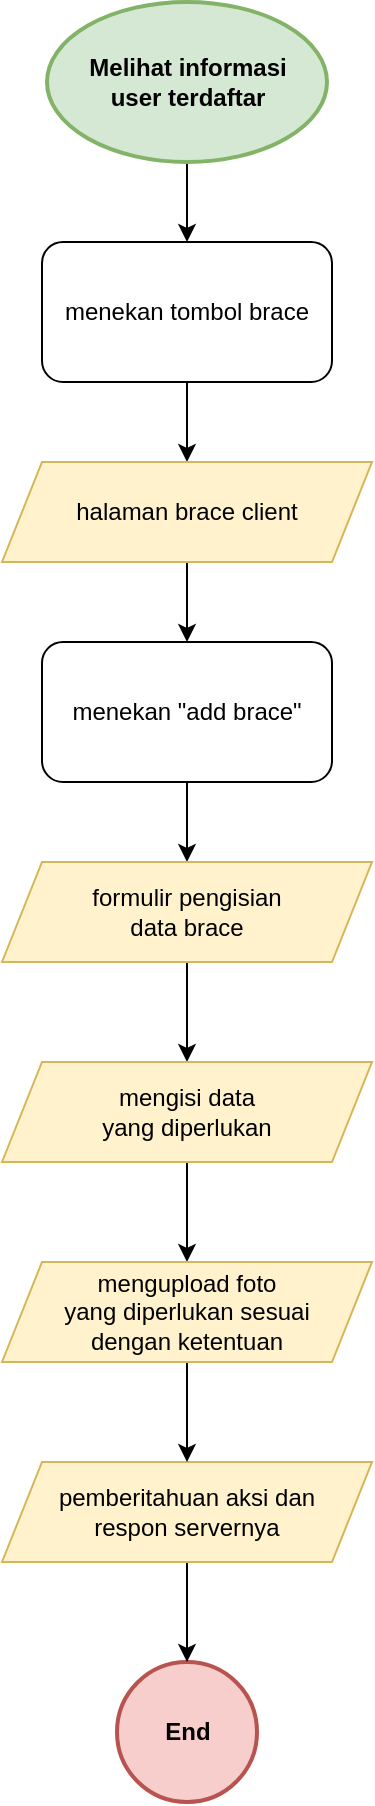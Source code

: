 <mxfile version="20.8.16" type="device"><diagram name="Page-1" id="7NhaHq6xRX-SVBh43bq5"><mxGraphModel dx="1272" dy="969" grid="1" gridSize="10" guides="1" tooltips="1" connect="1" arrows="1" fold="1" page="1" pageScale="1" pageWidth="850" pageHeight="1100" math="0" shadow="0"><root><mxCell id="0"/><mxCell id="1" parent="0"/><mxCell id="wVhv7bL2gPGwgvHuZ0ig-9" value="" style="edgeStyle=orthogonalEdgeStyle;rounded=0;orthogonalLoop=1;jettySize=auto;html=1;" edge="1" parent="1" source="lSPtR-7JWRUMef0qkPkE-12" target="lSPtR-7JWRUMef0qkPkE-20"><mxGeometry relative="1" as="geometry"/></mxCell><mxCell id="lSPtR-7JWRUMef0qkPkE-12" value="menekan tombol brace" style="rounded=1;whiteSpace=wrap;html=1;fontSize=12;glass=0;strokeWidth=1;shadow=0;" parent="1" vertex="1"><mxGeometry x="100" y="190" width="145" height="70" as="geometry"/></mxCell><mxCell id="wVhv7bL2gPGwgvHuZ0ig-11" value="" style="edgeStyle=orthogonalEdgeStyle;rounded=0;orthogonalLoop=1;jettySize=auto;html=1;" edge="1" parent="1" source="lSPtR-7JWRUMef0qkPkE-20" target="wVhv7bL2gPGwgvHuZ0ig-10"><mxGeometry relative="1" as="geometry"/></mxCell><mxCell id="lSPtR-7JWRUMef0qkPkE-20" value="halaman brace client" style="shape=parallelogram;perimeter=parallelogramPerimeter;whiteSpace=wrap;html=1;fixedSize=1;strokeWidth=1;fillColor=#fff2cc;strokeColor=#d6b656;" parent="1" vertex="1"><mxGeometry x="80" y="300" width="185" height="50" as="geometry"/></mxCell><mxCell id="wVhv7bL2gPGwgvHuZ0ig-8" value="" style="edgeStyle=orthogonalEdgeStyle;rounded=0;orthogonalLoop=1;jettySize=auto;html=1;" edge="1" parent="1" source="wVhv7bL2gPGwgvHuZ0ig-2" target="lSPtR-7JWRUMef0qkPkE-12"><mxGeometry relative="1" as="geometry"/></mxCell><mxCell id="wVhv7bL2gPGwgvHuZ0ig-2" value="&lt;b&gt;Melihat informasi&lt;br&gt;user terdaftar&lt;/b&gt;" style="ellipse;whiteSpace=wrap;html=1;fillColor=#d5e8d4;strokeColor=#82b366;strokeWidth=2;" vertex="1" parent="1"><mxGeometry x="102.5" y="70" width="140" height="80" as="geometry"/></mxCell><mxCell id="wVhv7bL2gPGwgvHuZ0ig-3" value="End" style="ellipse;whiteSpace=wrap;html=1;aspect=fixed;fillColor=#f8cecc;strokeColor=#b85450;fontStyle=1;strokeWidth=2;" vertex="1" parent="1"><mxGeometry x="137.5" y="900" width="70" height="70" as="geometry"/></mxCell><mxCell id="wVhv7bL2gPGwgvHuZ0ig-6" style="edgeStyle=orthogonalEdgeStyle;rounded=0;orthogonalLoop=1;jettySize=auto;html=1;" edge="1" parent="1" source="wVhv7bL2gPGwgvHuZ0ig-7" target="wVhv7bL2gPGwgvHuZ0ig-3"><mxGeometry relative="1" as="geometry"/></mxCell><mxCell id="wVhv7bL2gPGwgvHuZ0ig-7" value="pemberitahuan aksi dan&lt;br&gt;respon servernya" style="shape=parallelogram;perimeter=parallelogramPerimeter;whiteSpace=wrap;html=1;fixedSize=1;strokeWidth=1;fillColor=#fff2cc;strokeColor=#d6b656;" vertex="1" parent="1"><mxGeometry x="80" y="800" width="185" height="50" as="geometry"/></mxCell><mxCell id="wVhv7bL2gPGwgvHuZ0ig-13" value="" style="edgeStyle=orthogonalEdgeStyle;rounded=0;orthogonalLoop=1;jettySize=auto;html=1;" edge="1" parent="1" source="wVhv7bL2gPGwgvHuZ0ig-10" target="wVhv7bL2gPGwgvHuZ0ig-12"><mxGeometry relative="1" as="geometry"/></mxCell><mxCell id="wVhv7bL2gPGwgvHuZ0ig-10" value="menekan &quot;add brace&quot;" style="rounded=1;whiteSpace=wrap;html=1;fontSize=12;glass=0;strokeWidth=1;shadow=0;" vertex="1" parent="1"><mxGeometry x="100" y="390" width="145" height="70" as="geometry"/></mxCell><mxCell id="wVhv7bL2gPGwgvHuZ0ig-17" value="" style="edgeStyle=orthogonalEdgeStyle;rounded=0;orthogonalLoop=1;jettySize=auto;html=1;" edge="1" parent="1" source="wVhv7bL2gPGwgvHuZ0ig-12" target="wVhv7bL2gPGwgvHuZ0ig-14"><mxGeometry relative="1" as="geometry"/></mxCell><mxCell id="wVhv7bL2gPGwgvHuZ0ig-12" value="formulir pengisian&lt;br&gt;data brace" style="shape=parallelogram;perimeter=parallelogramPerimeter;whiteSpace=wrap;html=1;fixedSize=1;strokeWidth=1;fillColor=#fff2cc;strokeColor=#d6b656;" vertex="1" parent="1"><mxGeometry x="80" y="500" width="185" height="50" as="geometry"/></mxCell><mxCell id="wVhv7bL2gPGwgvHuZ0ig-18" value="" style="edgeStyle=orthogonalEdgeStyle;rounded=0;orthogonalLoop=1;jettySize=auto;html=1;" edge="1" parent="1" source="wVhv7bL2gPGwgvHuZ0ig-14" target="wVhv7bL2gPGwgvHuZ0ig-15"><mxGeometry relative="1" as="geometry"/></mxCell><mxCell id="wVhv7bL2gPGwgvHuZ0ig-14" value="mengisi data&lt;br&gt;yang diperlukan" style="shape=parallelogram;perimeter=parallelogramPerimeter;whiteSpace=wrap;html=1;fixedSize=1;strokeWidth=1;fillColor=#fff2cc;strokeColor=#d6b656;" vertex="1" parent="1"><mxGeometry x="80" y="600" width="185" height="50" as="geometry"/></mxCell><mxCell id="wVhv7bL2gPGwgvHuZ0ig-19" value="" style="edgeStyle=orthogonalEdgeStyle;rounded=0;orthogonalLoop=1;jettySize=auto;html=1;" edge="1" parent="1" source="wVhv7bL2gPGwgvHuZ0ig-15" target="wVhv7bL2gPGwgvHuZ0ig-7"><mxGeometry relative="1" as="geometry"/></mxCell><mxCell id="wVhv7bL2gPGwgvHuZ0ig-15" value="mengupload foto&lt;br&gt;yang diperlukan sesuai&lt;br&gt;dengan ketentuan" style="shape=parallelogram;perimeter=parallelogramPerimeter;whiteSpace=wrap;html=1;fixedSize=1;strokeWidth=1;fillColor=#fff2cc;strokeColor=#d6b656;" vertex="1" parent="1"><mxGeometry x="80" y="700" width="185" height="50" as="geometry"/></mxCell></root></mxGraphModel></diagram></mxfile>
